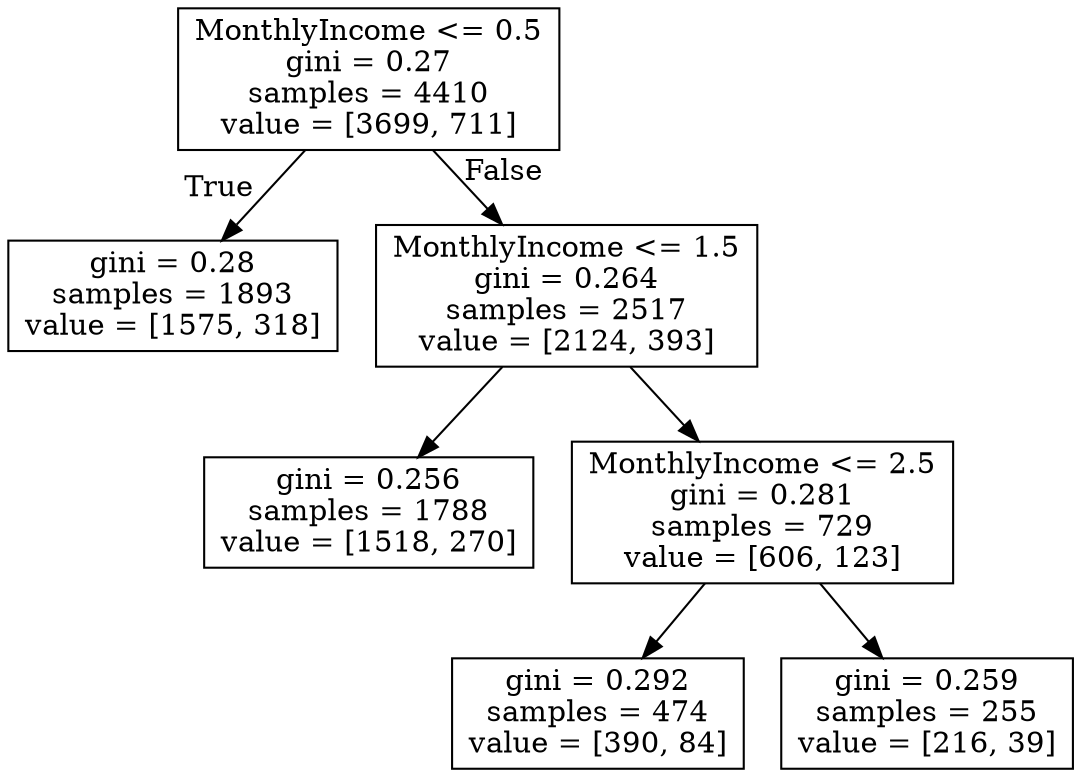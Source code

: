 digraph Tree {
node [shape=box] ;
0 [label="MonthlyIncome <= 0.5\ngini = 0.27\nsamples = 4410\nvalue = [3699, 711]"] ;
1 [label="gini = 0.28\nsamples = 1893\nvalue = [1575, 318]"] ;
0 -> 1 [labeldistance=2.5, labelangle=45, headlabel="True"] ;
2 [label="MonthlyIncome <= 1.5\ngini = 0.264\nsamples = 2517\nvalue = [2124, 393]"] ;
0 -> 2 [labeldistance=2.5, labelangle=-45, headlabel="False"] ;
3 [label="gini = 0.256\nsamples = 1788\nvalue = [1518, 270]"] ;
2 -> 3 ;
4 [label="MonthlyIncome <= 2.5\ngini = 0.281\nsamples = 729\nvalue = [606, 123]"] ;
2 -> 4 ;
5 [label="gini = 0.292\nsamples = 474\nvalue = [390, 84]"] ;
4 -> 5 ;
6 [label="gini = 0.259\nsamples = 255\nvalue = [216, 39]"] ;
4 -> 6 ;
}